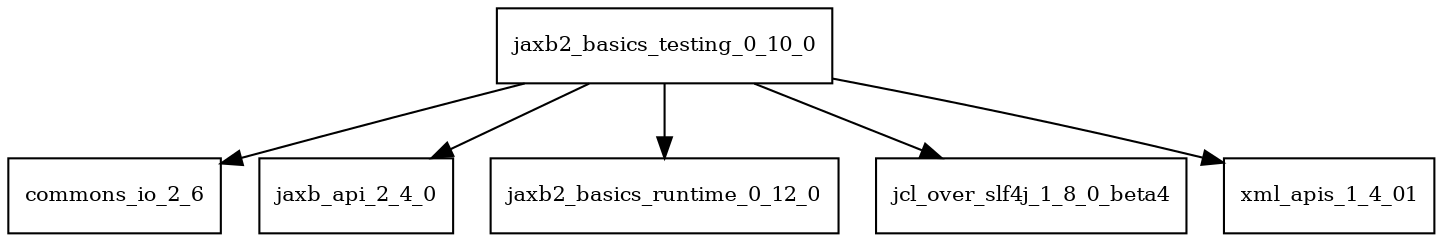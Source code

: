 digraph jaxb2_basics_testing_0_10_0_dependencies {
  node [shape = box, fontsize=10.0];
  jaxb2_basics_testing_0_10_0 -> commons_io_2_6;
  jaxb2_basics_testing_0_10_0 -> jaxb_api_2_4_0;
  jaxb2_basics_testing_0_10_0 -> jaxb2_basics_runtime_0_12_0;
  jaxb2_basics_testing_0_10_0 -> jcl_over_slf4j_1_8_0_beta4;
  jaxb2_basics_testing_0_10_0 -> xml_apis_1_4_01;
}
